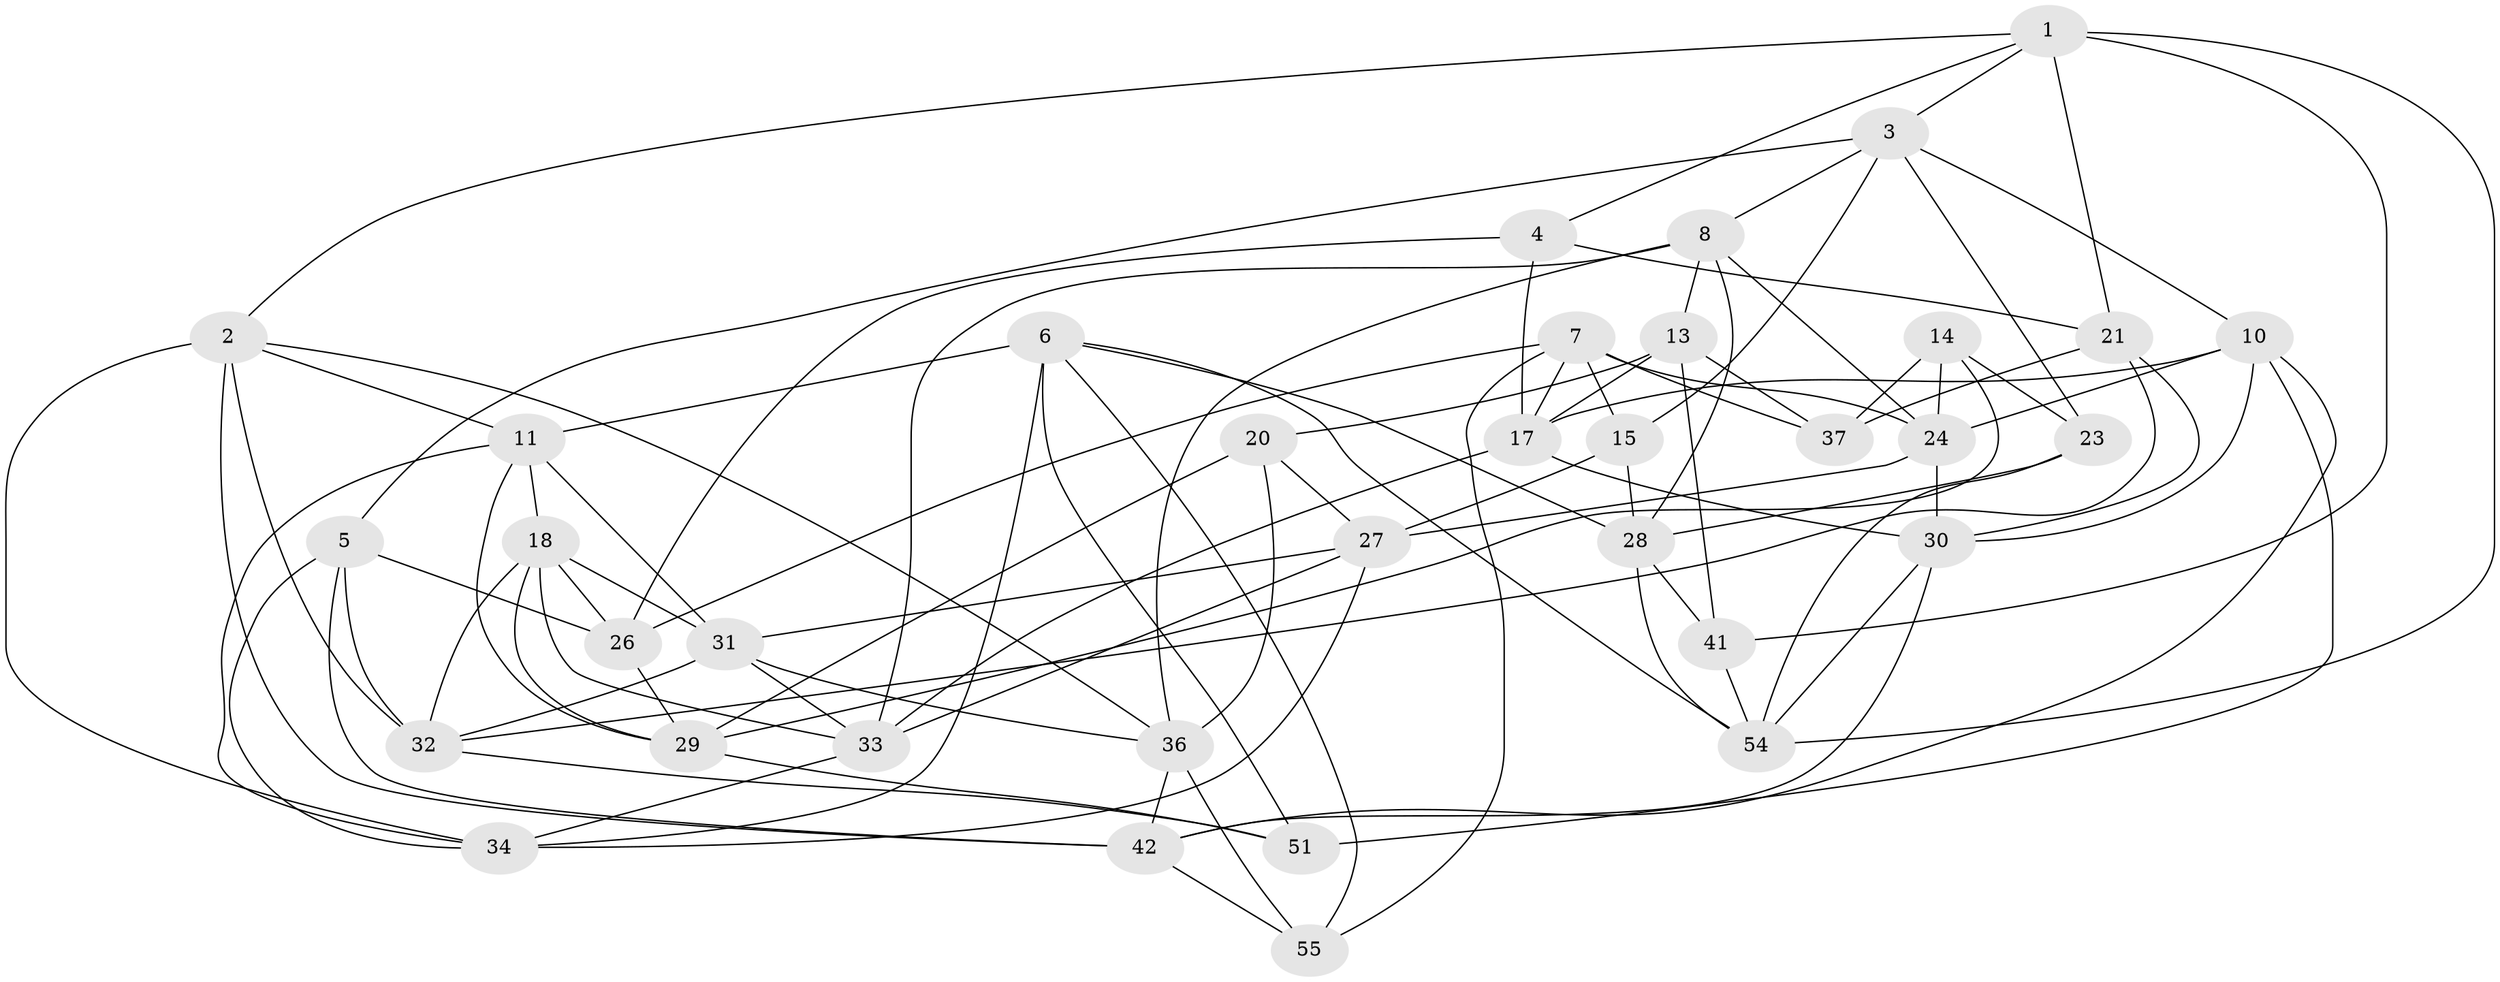 // original degree distribution, {4: 1.0}
// Generated by graph-tools (version 1.1) at 2025/42/03/06/25 10:42:17]
// undirected, 35 vertices, 94 edges
graph export_dot {
graph [start="1"]
  node [color=gray90,style=filled];
  1 [super="+47"];
  2 [super="+9"];
  3 [super="+52"];
  4;
  5 [super="+12"];
  6 [super="+25"];
  7 [super="+16"];
  8 [super="+22"];
  10 [super="+61"];
  11 [super="+48"];
  13 [super="+35"];
  14;
  15;
  17 [super="+19"];
  18 [super="+39"];
  20;
  21 [super="+43"];
  23;
  24 [super="+53"];
  26 [super="+40"];
  27 [super="+46"];
  28 [super="+58"];
  29 [super="+56"];
  30 [super="+44"];
  31 [super="+62"];
  32 [super="+57"];
  33 [super="+49"];
  34 [super="+50"];
  36 [super="+60"];
  37 [super="+38"];
  41;
  42 [super="+45"];
  51;
  54 [super="+59"];
  55;
  1 -- 4;
  1 -- 54;
  1 -- 41;
  1 -- 21;
  1 -- 2;
  1 -- 3;
  2 -- 32;
  2 -- 36;
  2 -- 11;
  2 -- 34;
  2 -- 42;
  3 -- 8;
  3 -- 15;
  3 -- 10;
  3 -- 5;
  3 -- 23;
  4 -- 21;
  4 -- 26;
  4 -- 17;
  5 -- 42;
  5 -- 26 [weight=2];
  5 -- 34;
  5 -- 32;
  6 -- 28;
  6 -- 54;
  6 -- 51;
  6 -- 11;
  6 -- 55;
  6 -- 34;
  7 -- 55;
  7 -- 17;
  7 -- 15;
  7 -- 24;
  7 -- 37;
  7 -- 26;
  8 -- 33;
  8 -- 28;
  8 -- 24;
  8 -- 36;
  8 -- 13;
  10 -- 51;
  10 -- 42;
  10 -- 24;
  10 -- 17;
  10 -- 30;
  11 -- 34;
  11 -- 29;
  11 -- 31;
  11 -- 18;
  13 -- 37 [weight=2];
  13 -- 17;
  13 -- 20;
  13 -- 41;
  14 -- 23;
  14 -- 29;
  14 -- 24;
  14 -- 37;
  15 -- 28;
  15 -- 27;
  17 -- 33;
  17 -- 30;
  18 -- 31;
  18 -- 32;
  18 -- 26;
  18 -- 33;
  18 -- 29;
  20 -- 36;
  20 -- 27;
  20 -- 29;
  21 -- 30;
  21 -- 32;
  21 -- 37 [weight=2];
  23 -- 28;
  23 -- 54;
  24 -- 27;
  24 -- 30;
  26 -- 29;
  27 -- 33;
  27 -- 31;
  27 -- 34;
  28 -- 54;
  28 -- 41;
  29 -- 51;
  30 -- 54;
  30 -- 42;
  31 -- 32;
  31 -- 33;
  31 -- 36;
  32 -- 51;
  33 -- 34;
  36 -- 42;
  36 -- 55;
  41 -- 54;
  42 -- 55;
}
